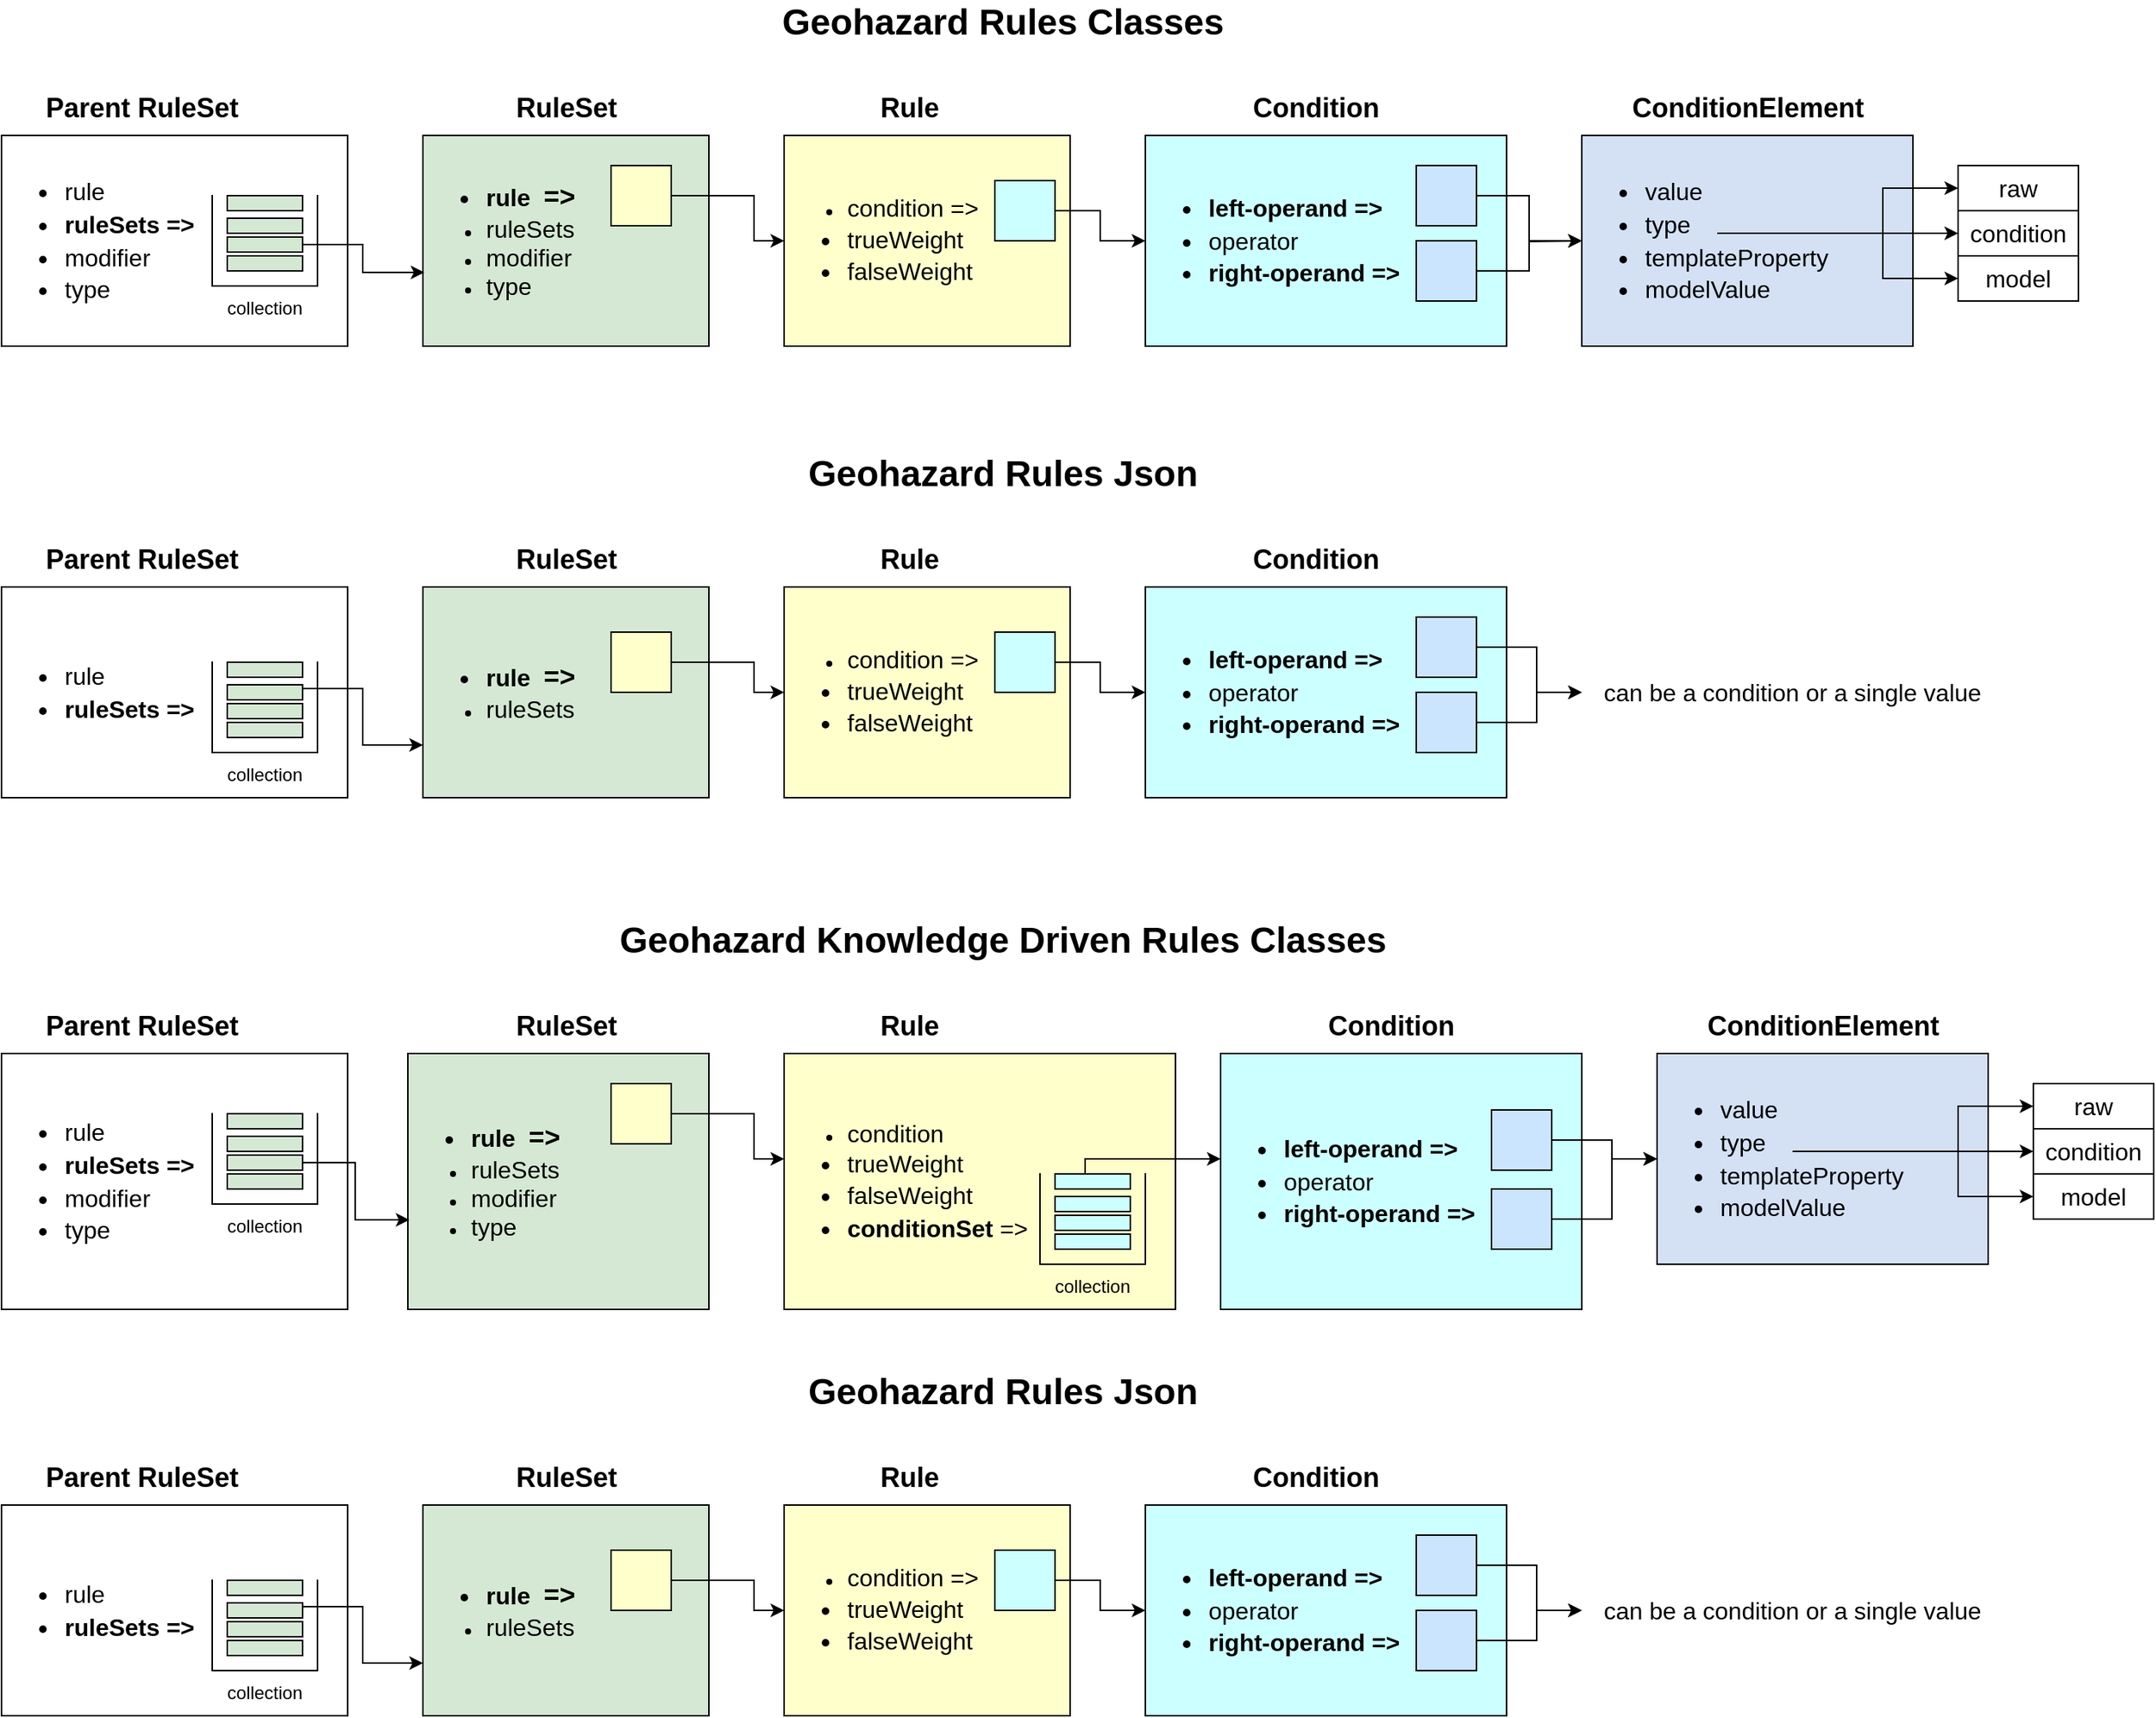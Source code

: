 <mxfile version="15.7.4" type="github">
  <diagram id="sxMFrem2wl8RH74wufwU" name="Page-1">
    <mxGraphModel dx="1648" dy="868" grid="1" gridSize="10" guides="1" tooltips="1" connect="1" arrows="1" fold="1" page="1" pageScale="1" pageWidth="850" pageHeight="1100" math="0" shadow="0">
      <root>
        <mxCell id="0" />
        <mxCell id="1" parent="0" />
        <mxCell id="js4cx9pCRo6sxlPfXKu8-2" value="&lt;ul&gt;&lt;li style=&quot;font-size: 12px&quot;&gt;&lt;span style=&quot;font-size: medium&quot;&gt;condition&lt;/span&gt;&lt;br&gt;&lt;/li&gt;&lt;li&gt;&lt;font size=&quot;3&quot;&gt;trueWeight&lt;/font&gt;&lt;br&gt;&lt;/li&gt;&lt;li&gt;&lt;font size=&quot;3&quot;&gt;falseWeight&lt;/font&gt;&lt;br&gt;&lt;/li&gt;&lt;li&gt;&lt;font size=&quot;3&quot;&gt;&lt;b&gt;conditionSet &lt;/b&gt;=&amp;gt;&lt;/font&gt;&lt;/li&gt;&lt;/ul&gt;" style="rounded=0;whiteSpace=wrap;html=1;fontSize=18;align=left;fillColor=#FFFFCC;" vertex="1" parent="1">
          <mxGeometry x="570" y="730" width="260" height="170" as="geometry" />
        </mxCell>
        <mxCell id="js4cx9pCRo6sxlPfXKu8-60" value="" style="shape=partialRectangle;whiteSpace=wrap;html=1;bottom=1;right=1;left=1;top=0;fillColor=none;routingCenterX=-0.5;" vertex="1" parent="1">
          <mxGeometry x="740" y="810" width="70" height="60" as="geometry" />
        </mxCell>
        <mxCell id="HFGd1xvJwXEQQx8zuNfL-83" value="&lt;ul&gt;&lt;li&gt;&lt;font style=&quot;font-size: 16px&quot;&gt;rule&amp;nbsp;&amp;nbsp;&lt;/font&gt;&lt;/li&gt;&lt;li&gt;&lt;b&gt;&lt;font style=&quot;font-size: 16px&quot;&gt;ruleSets&amp;nbsp;=&amp;gt;&lt;/font&gt;&lt;/b&gt;&lt;/li&gt;&lt;li&gt;&lt;font size=&quot;3&quot;&gt;modifier&lt;/font&gt;&lt;/li&gt;&lt;li&gt;&lt;font size=&quot;3&quot;&gt;type&lt;/font&gt;&lt;/li&gt;&lt;/ul&gt;" style="rounded=0;whiteSpace=wrap;html=1;fontSize=18;align=left;" parent="1" vertex="1">
          <mxGeometry x="50" y="120" width="230" height="140" as="geometry" />
        </mxCell>
        <mxCell id="HFGd1xvJwXEQQx8zuNfL-86" value="&lt;ul&gt;&lt;li style=&quot;font-size: 12px&quot;&gt;&lt;span style=&quot;font-size: medium&quot;&gt;condition =&amp;gt;&amp;nbsp;&lt;/span&gt;&lt;br&gt;&lt;/li&gt;&lt;li&gt;&lt;font size=&quot;3&quot;&gt;trueWeight&lt;/font&gt;&lt;br&gt;&lt;/li&gt;&lt;li&gt;&lt;font size=&quot;3&quot;&gt;falseWeight&lt;/font&gt;&lt;br&gt;&lt;/li&gt;&lt;/ul&gt;" style="rounded=0;whiteSpace=wrap;html=1;fontSize=18;align=left;fillColor=#FFFFCC;" parent="1" vertex="1">
          <mxGeometry x="570" y="120" width="190" height="140" as="geometry" />
        </mxCell>
        <mxCell id="HFGd1xvJwXEQQx8zuNfL-103" style="edgeStyle=orthogonalEdgeStyle;rounded=0;orthogonalLoop=1;jettySize=auto;html=1;fontSize=16;" parent="1" source="HFGd1xvJwXEQQx8zuNfL-87" target="HFGd1xvJwXEQQx8zuNfL-100" edge="1">
          <mxGeometry relative="1" as="geometry" />
        </mxCell>
        <mxCell id="HFGd1xvJwXEQQx8zuNfL-87" value="" style="whiteSpace=wrap;html=1;aspect=fixed;fontSize=18;align=left;fillColor=#CCFFFF;" parent="1" vertex="1">
          <mxGeometry x="710" y="150" width="40" height="40" as="geometry" />
        </mxCell>
        <mxCell id="HFGd1xvJwXEQQx8zuNfL-88" value="&lt;ul&gt;&lt;li&gt;&lt;font&gt;&lt;b&gt;&lt;font style=&quot;font-size: 16px&quot;&gt;rule&amp;nbsp; &lt;/font&gt;=&amp;gt;&lt;/b&gt;&lt;/font&gt;&lt;/li&gt;&lt;li style=&quot;font-size: 12px&quot;&gt;&lt;font size=&quot;3&quot;&gt;ruleSets&amp;nbsp;&lt;/font&gt;&lt;/li&gt;&lt;li style=&quot;font-size: 12px&quot;&gt;&lt;font size=&quot;3&quot;&gt;modifier&lt;/font&gt;&lt;/li&gt;&lt;li style=&quot;font-size: 12px&quot;&gt;&lt;font size=&quot;3&quot;&gt;type&lt;/font&gt;&lt;/li&gt;&lt;/ul&gt;" style="rounded=0;whiteSpace=wrap;html=1;fontSize=18;align=left;fillColor=#D5E8D4;" parent="1" vertex="1">
          <mxGeometry x="330" y="120" width="190" height="140" as="geometry" />
        </mxCell>
        <mxCell id="HFGd1xvJwXEQQx8zuNfL-99" style="edgeStyle=orthogonalEdgeStyle;rounded=0;orthogonalLoop=1;jettySize=auto;html=1;fontSize=10;" parent="1" source="HFGd1xvJwXEQQx8zuNfL-89" target="HFGd1xvJwXEQQx8zuNfL-86" edge="1">
          <mxGeometry relative="1" as="geometry">
            <Array as="points">
              <mxPoint x="550" y="160" />
              <mxPoint x="550" y="190" />
            </Array>
          </mxGeometry>
        </mxCell>
        <mxCell id="HFGd1xvJwXEQQx8zuNfL-89" value="" style="whiteSpace=wrap;html=1;aspect=fixed;fontSize=18;align=left;fillColor=#FFFFCC;" parent="1" vertex="1">
          <mxGeometry x="455" y="140" width="40" height="40" as="geometry" />
        </mxCell>
        <mxCell id="HFGd1xvJwXEQQx8zuNfL-92" value="&lt;font style=&quot;font-size: 18px&quot;&gt;Parent RuleSet&lt;/font&gt;" style="text;strokeColor=none;fillColor=none;html=1;fontSize=24;fontStyle=1;verticalAlign=middle;align=center;" parent="1" vertex="1">
          <mxGeometry x="70" y="80" width="145" height="40" as="geometry" />
        </mxCell>
        <mxCell id="HFGd1xvJwXEQQx8zuNfL-94" value="&lt;font style=&quot;font-size: 18px&quot;&gt;RuleSet&lt;/font&gt;" style="text;strokeColor=none;fillColor=none;html=1;fontSize=24;fontStyle=1;verticalAlign=middle;align=center;" parent="1" vertex="1">
          <mxGeometry x="352.5" y="80" width="145" height="40" as="geometry" />
        </mxCell>
        <mxCell id="HFGd1xvJwXEQQx8zuNfL-95" value="&lt;font style=&quot;font-size: 18px&quot;&gt;Rule&lt;/font&gt;" style="text;strokeColor=none;fillColor=none;html=1;fontSize=24;fontStyle=1;verticalAlign=middle;align=center;" parent="1" vertex="1">
          <mxGeometry x="580" y="80" width="145" height="40" as="geometry" />
        </mxCell>
        <mxCell id="HFGd1xvJwXEQQx8zuNfL-100" value="&lt;ul&gt;&lt;li&gt;&lt;b&gt;&lt;font size=&quot;3&quot;&gt;left-operand =&amp;gt;&amp;nbsp;&lt;/font&gt;&lt;br&gt;&lt;/b&gt;&lt;/li&gt;&lt;li&gt;&lt;font size=&quot;3&quot;&gt;operator&lt;/font&gt;&lt;br&gt;&lt;/li&gt;&lt;li&gt;&lt;font size=&quot;3&quot;&gt;&lt;b&gt;right-operand =&amp;gt;&lt;/b&gt;&lt;/font&gt;&lt;br&gt;&lt;/li&gt;&lt;/ul&gt;" style="rounded=0;whiteSpace=wrap;html=1;fontSize=18;align=left;fillColor=#CCFFFF;" parent="1" vertex="1">
          <mxGeometry x="810" y="120" width="240" height="140" as="geometry" />
        </mxCell>
        <mxCell id="HFGd1xvJwXEQQx8zuNfL-101" value="&lt;font style=&quot;font-size: 18px&quot;&gt;Condition&lt;/font&gt;" style="text;strokeColor=none;fillColor=none;html=1;fontSize=24;fontStyle=1;verticalAlign=middle;align=center;" parent="1" vertex="1">
          <mxGeometry x="850" y="80" width="145" height="40" as="geometry" />
        </mxCell>
        <mxCell id="HFGd1xvJwXEQQx8zuNfL-107" style="edgeStyle=orthogonalEdgeStyle;rounded=0;orthogonalLoop=1;jettySize=auto;html=1;entryX=0;entryY=0.5;entryDx=0;entryDy=0;fontSize=16;" parent="1" source="HFGd1xvJwXEQQx8zuNfL-102" target="HFGd1xvJwXEQQx8zuNfL-105" edge="1">
          <mxGeometry relative="1" as="geometry" />
        </mxCell>
        <mxCell id="HFGd1xvJwXEQQx8zuNfL-102" value="" style="whiteSpace=wrap;html=1;aspect=fixed;fontSize=18;align=left;fillColor=#CCE5FF;" parent="1" vertex="1">
          <mxGeometry x="990" y="140" width="40" height="40" as="geometry" />
        </mxCell>
        <mxCell id="HFGd1xvJwXEQQx8zuNfL-108" style="edgeStyle=orthogonalEdgeStyle;rounded=0;orthogonalLoop=1;jettySize=auto;html=1;fontSize=16;" parent="1" source="HFGd1xvJwXEQQx8zuNfL-104" edge="1">
          <mxGeometry relative="1" as="geometry">
            <mxPoint x="1100" y="190" as="targetPoint" />
          </mxGeometry>
        </mxCell>
        <mxCell id="HFGd1xvJwXEQQx8zuNfL-104" value="" style="whiteSpace=wrap;html=1;aspect=fixed;fontSize=18;align=left;fillColor=#CCE5FF;" parent="1" vertex="1">
          <mxGeometry x="990" y="190" width="40" height="40" as="geometry" />
        </mxCell>
        <mxCell id="HFGd1xvJwXEQQx8zuNfL-105" value="&lt;ul&gt;&lt;li&gt;&lt;font size=&quot;3&quot;&gt;value&lt;/font&gt;&lt;br&gt;&lt;/li&gt;&lt;li&gt;&lt;font size=&quot;3&quot;&gt;type&lt;/font&gt;&lt;br&gt;&lt;/li&gt;&lt;li&gt;&lt;font size=&quot;3&quot;&gt;templateProperty&lt;/font&gt;&lt;br&gt;&lt;/li&gt;&lt;li&gt;&lt;font size=&quot;3&quot;&gt;modelValue&lt;br&gt;&lt;/font&gt;&lt;/li&gt;&lt;/ul&gt;" style="rounded=0;whiteSpace=wrap;html=1;fontSize=18;align=left;fillColor=#D4E1F5;" parent="1" vertex="1">
          <mxGeometry x="1100" y="120" width="220" height="140" as="geometry" />
        </mxCell>
        <mxCell id="HFGd1xvJwXEQQx8zuNfL-106" value="&lt;font style=&quot;font-size: 18px&quot;&gt;ConditionElement&lt;/font&gt;" style="text;strokeColor=none;fillColor=none;html=1;fontSize=24;fontStyle=1;verticalAlign=middle;align=center;" parent="1" vertex="1">
          <mxGeometry x="1130" y="80" width="160" height="40" as="geometry" />
        </mxCell>
        <mxCell id="HFGd1xvJwXEQQx8zuNfL-109" value="raw" style="rounded=0;whiteSpace=wrap;html=1;fontSize=16;fillColor=#FFFFFF;align=center;" parent="1" vertex="1">
          <mxGeometry x="1350" y="140" width="80" height="30" as="geometry" />
        </mxCell>
        <mxCell id="HFGd1xvJwXEQQx8zuNfL-110" value="condition" style="rounded=0;whiteSpace=wrap;html=1;fontSize=16;fillColor=#FFFFFF;align=center;" parent="1" vertex="1">
          <mxGeometry x="1350" y="170" width="80" height="30" as="geometry" />
        </mxCell>
        <mxCell id="HFGd1xvJwXEQQx8zuNfL-111" value="model" style="rounded=0;whiteSpace=wrap;html=1;fontSize=16;fillColor=#FFFFFF;align=center;" parent="1" vertex="1">
          <mxGeometry x="1350" y="200" width="80" height="30" as="geometry" />
        </mxCell>
        <mxCell id="HFGd1xvJwXEQQx8zuNfL-121" style="edgeStyle=orthogonalEdgeStyle;rounded=0;orthogonalLoop=1;jettySize=auto;html=1;entryX=0;entryY=0.5;entryDx=0;entryDy=0;fontSize=16;" parent="1" source="HFGd1xvJwXEQQx8zuNfL-120" target="HFGd1xvJwXEQQx8zuNfL-109" edge="1">
          <mxGeometry relative="1" as="geometry">
            <Array as="points">
              <mxPoint x="1300" y="185" />
              <mxPoint x="1300" y="155" />
            </Array>
          </mxGeometry>
        </mxCell>
        <mxCell id="HFGd1xvJwXEQQx8zuNfL-122" style="edgeStyle=orthogonalEdgeStyle;rounded=0;orthogonalLoop=1;jettySize=auto;html=1;fontSize=16;" parent="1" source="HFGd1xvJwXEQQx8zuNfL-120" target="HFGd1xvJwXEQQx8zuNfL-110" edge="1">
          <mxGeometry relative="1" as="geometry">
            <Array as="points" />
          </mxGeometry>
        </mxCell>
        <mxCell id="HFGd1xvJwXEQQx8zuNfL-123" style="edgeStyle=orthogonalEdgeStyle;rounded=0;orthogonalLoop=1;jettySize=auto;html=1;entryX=0;entryY=0.5;entryDx=0;entryDy=0;fontSize=16;" parent="1" source="HFGd1xvJwXEQQx8zuNfL-120" target="HFGd1xvJwXEQQx8zuNfL-111" edge="1">
          <mxGeometry relative="1" as="geometry">
            <Array as="points">
              <mxPoint x="1185" y="185" />
              <mxPoint x="1300" y="185" />
              <mxPoint x="1300" y="215" />
            </Array>
          </mxGeometry>
        </mxCell>
        <mxCell id="HFGd1xvJwXEQQx8zuNfL-120" value="" style="ellipse;whiteSpace=wrap;html=1;fontSize=16;fillColor=none;align=center;strokeColor=none;" parent="1" vertex="1">
          <mxGeometry x="1180" y="177.5" width="10" height="15" as="geometry" />
        </mxCell>
        <mxCell id="pJBhCENrvV2Ao8JT04mM-1" value="Geohazard Rules Classes" style="text;strokeColor=none;fillColor=none;html=1;fontSize=24;fontStyle=1;verticalAlign=middle;align=center;" parent="1" vertex="1">
          <mxGeometry x="50" y="30" width="1330" height="30" as="geometry" />
        </mxCell>
        <mxCell id="pJBhCENrvV2Ao8JT04mM-2" value="&lt;ul&gt;&lt;li&gt;&lt;font style=&quot;font-size: 16px&quot;&gt;rule&amp;nbsp;&amp;nbsp;&lt;/font&gt;&lt;/li&gt;&lt;li&gt;&lt;b&gt;&lt;font style=&quot;font-size: 16px&quot;&gt;ruleSets&amp;nbsp;=&amp;gt;&lt;/font&gt;&lt;/b&gt;&lt;/li&gt;&lt;/ul&gt;" style="rounded=0;whiteSpace=wrap;html=1;fontSize=18;align=left;" parent="1" vertex="1">
          <mxGeometry x="50" y="420" width="230" height="140" as="geometry" />
        </mxCell>
        <mxCell id="pJBhCENrvV2Ao8JT04mM-5" value="&lt;ul&gt;&lt;li style=&quot;font-size: 12px&quot;&gt;&lt;span style=&quot;font-size: medium&quot;&gt;condition =&amp;gt;&amp;nbsp;&lt;/span&gt;&lt;br&gt;&lt;/li&gt;&lt;li&gt;&lt;font size=&quot;3&quot;&gt;trueWeight&lt;/font&gt;&lt;br&gt;&lt;/li&gt;&lt;li&gt;&lt;font size=&quot;3&quot;&gt;falseWeight&lt;/font&gt;&lt;br&gt;&lt;/li&gt;&lt;/ul&gt;" style="rounded=0;whiteSpace=wrap;html=1;fontSize=18;align=left;fillColor=#FFFFCC;" parent="1" vertex="1">
          <mxGeometry x="570" y="420" width="190" height="140" as="geometry" />
        </mxCell>
        <mxCell id="pJBhCENrvV2Ao8JT04mM-6" style="edgeStyle=orthogonalEdgeStyle;rounded=0;orthogonalLoop=1;jettySize=auto;html=1;fontSize=16;" parent="1" source="pJBhCENrvV2Ao8JT04mM-7" target="pJBhCENrvV2Ao8JT04mM-14" edge="1">
          <mxGeometry relative="1" as="geometry" />
        </mxCell>
        <mxCell id="pJBhCENrvV2Ao8JT04mM-7" value="" style="whiteSpace=wrap;html=1;aspect=fixed;fontSize=18;align=left;fillColor=#CCFFFF;" parent="1" vertex="1">
          <mxGeometry x="710" y="450" width="40" height="40" as="geometry" />
        </mxCell>
        <mxCell id="pJBhCENrvV2Ao8JT04mM-8" value="&lt;ul&gt;&lt;li&gt;&lt;font&gt;&lt;b&gt;&lt;font style=&quot;font-size: 16px&quot;&gt;rule&amp;nbsp; &lt;/font&gt;=&amp;gt;&lt;/b&gt;&lt;/font&gt;&lt;/li&gt;&lt;li style=&quot;font-size: 12px&quot;&gt;&lt;font size=&quot;3&quot;&gt;ruleSets&amp;nbsp;&lt;/font&gt;&lt;/li&gt;&lt;/ul&gt;" style="rounded=0;whiteSpace=wrap;html=1;fontSize=18;align=left;fillColor=#D5E8D4;" parent="1" vertex="1">
          <mxGeometry x="330" y="420" width="190" height="140" as="geometry" />
        </mxCell>
        <mxCell id="pJBhCENrvV2Ao8JT04mM-9" style="edgeStyle=orthogonalEdgeStyle;rounded=0;orthogonalLoop=1;jettySize=auto;html=1;fontSize=10;exitX=1;exitY=0.5;exitDx=0;exitDy=0;" parent="1" source="pJBhCENrvV2Ao8JT04mM-10" target="pJBhCENrvV2Ao8JT04mM-5" edge="1">
          <mxGeometry relative="1" as="geometry">
            <Array as="points">
              <mxPoint x="550" y="470" />
              <mxPoint x="550" y="490" />
            </Array>
          </mxGeometry>
        </mxCell>
        <mxCell id="pJBhCENrvV2Ao8JT04mM-10" value="" style="whiteSpace=wrap;html=1;aspect=fixed;fontSize=18;align=left;fillColor=#FFFFCC;" parent="1" vertex="1">
          <mxGeometry x="455" y="450" width="40" height="40" as="geometry" />
        </mxCell>
        <mxCell id="pJBhCENrvV2Ao8JT04mM-11" value="&lt;font style=&quot;font-size: 18px&quot;&gt;Parent RuleSet&lt;/font&gt;" style="text;strokeColor=none;fillColor=none;html=1;fontSize=24;fontStyle=1;verticalAlign=middle;align=center;" parent="1" vertex="1">
          <mxGeometry x="70" y="380" width="145" height="40" as="geometry" />
        </mxCell>
        <mxCell id="pJBhCENrvV2Ao8JT04mM-12" value="&lt;font style=&quot;font-size: 18px&quot;&gt;RuleSet&lt;/font&gt;" style="text;strokeColor=none;fillColor=none;html=1;fontSize=24;fontStyle=1;verticalAlign=middle;align=center;" parent="1" vertex="1">
          <mxGeometry x="352.5" y="380" width="145" height="40" as="geometry" />
        </mxCell>
        <mxCell id="pJBhCENrvV2Ao8JT04mM-13" value="&lt;font style=&quot;font-size: 18px&quot;&gt;Rule&lt;/font&gt;" style="text;strokeColor=none;fillColor=none;html=1;fontSize=24;fontStyle=1;verticalAlign=middle;align=center;" parent="1" vertex="1">
          <mxGeometry x="580" y="380" width="145" height="40" as="geometry" />
        </mxCell>
        <mxCell id="pJBhCENrvV2Ao8JT04mM-14" value="&lt;ul&gt;&lt;li&gt;&lt;b&gt;&lt;font size=&quot;3&quot;&gt;left-operand =&amp;gt;&amp;nbsp;&lt;/font&gt;&lt;br&gt;&lt;/b&gt;&lt;/li&gt;&lt;li&gt;&lt;font size=&quot;3&quot;&gt;operator&lt;/font&gt;&lt;br&gt;&lt;/li&gt;&lt;li&gt;&lt;font size=&quot;3&quot;&gt;&lt;b&gt;right-operand =&amp;gt;&lt;/b&gt;&lt;/font&gt;&lt;br&gt;&lt;/li&gt;&lt;/ul&gt;" style="rounded=0;whiteSpace=wrap;html=1;fontSize=18;align=left;fillColor=#CCFFFF;" parent="1" vertex="1">
          <mxGeometry x="810" y="420" width="240" height="140" as="geometry" />
        </mxCell>
        <mxCell id="pJBhCENrvV2Ao8JT04mM-15" value="&lt;font style=&quot;font-size: 18px&quot;&gt;Condition&lt;/font&gt;" style="text;strokeColor=none;fillColor=none;html=1;fontSize=24;fontStyle=1;verticalAlign=middle;align=center;" parent="1" vertex="1">
          <mxGeometry x="850" y="380" width="145" height="40" as="geometry" />
        </mxCell>
        <mxCell id="pJBhCENrvV2Ao8JT04mM-16" style="edgeStyle=orthogonalEdgeStyle;rounded=0;orthogonalLoop=1;jettySize=auto;html=1;entryX=0;entryY=0.5;entryDx=0;entryDy=0;fontSize=16;" parent="1" source="pJBhCENrvV2Ao8JT04mM-17" edge="1">
          <mxGeometry relative="1" as="geometry">
            <mxPoint x="1100" y="490" as="targetPoint" />
            <Array as="points">
              <mxPoint x="1070" y="460" />
              <mxPoint x="1070" y="490" />
            </Array>
          </mxGeometry>
        </mxCell>
        <mxCell id="pJBhCENrvV2Ao8JT04mM-17" value="" style="whiteSpace=wrap;html=1;aspect=fixed;fontSize=18;align=left;fillColor=#CCE5FF;" parent="1" vertex="1">
          <mxGeometry x="990" y="440" width="40" height="40" as="geometry" />
        </mxCell>
        <mxCell id="pJBhCENrvV2Ao8JT04mM-18" style="edgeStyle=orthogonalEdgeStyle;rounded=0;orthogonalLoop=1;jettySize=auto;html=1;fontSize=16;" parent="1" source="pJBhCENrvV2Ao8JT04mM-19" edge="1">
          <mxGeometry relative="1" as="geometry">
            <mxPoint x="1100" y="490" as="targetPoint" />
            <Array as="points">
              <mxPoint x="1070" y="510" />
              <mxPoint x="1070" y="490" />
            </Array>
          </mxGeometry>
        </mxCell>
        <mxCell id="pJBhCENrvV2Ao8JT04mM-19" value="" style="whiteSpace=wrap;html=1;aspect=fixed;fontSize=18;align=left;fillColor=#CCE5FF;" parent="1" vertex="1">
          <mxGeometry x="990" y="490" width="40" height="40" as="geometry" />
        </mxCell>
        <mxCell id="pJBhCENrvV2Ao8JT04mM-29" value="Geohazard Rules Json" style="text;strokeColor=none;fillColor=none;html=1;fontSize=24;fontStyle=1;verticalAlign=middle;align=center;" parent="1" vertex="1">
          <mxGeometry x="50" y="330" width="1330" height="30" as="geometry" />
        </mxCell>
        <mxCell id="pJBhCENrvV2Ao8JT04mM-33" value="can be a condition or a single value" style="rounded=0;whiteSpace=wrap;html=1;fontSize=16;fillColor=#FFFFFF;align=center;strokeColor=none;" parent="1" vertex="1">
          <mxGeometry x="1110" y="475" width="260" height="30" as="geometry" />
        </mxCell>
        <mxCell id="rZh1_CkZp7eCHB4b2Hj2-3" value="" style="rounded=0;whiteSpace=wrap;html=1;fillColor=#D5E8D4;" parent="1" vertex="1">
          <mxGeometry x="200" y="160" width="50" height="10" as="geometry" />
        </mxCell>
        <mxCell id="rZh1_CkZp7eCHB4b2Hj2-8" value="" style="shape=partialRectangle;whiteSpace=wrap;html=1;bottom=1;right=1;left=1;top=0;fillColor=none;routingCenterX=-0.5;" parent="1" vertex="1">
          <mxGeometry x="190" y="160" width="70" height="60" as="geometry" />
        </mxCell>
        <mxCell id="rZh1_CkZp7eCHB4b2Hj2-12" value="" style="rounded=0;whiteSpace=wrap;html=1;fillColor=#D5E8D4;" parent="1" vertex="1">
          <mxGeometry x="200" y="175" width="50" height="10" as="geometry" />
        </mxCell>
        <mxCell id="rZh1_CkZp7eCHB4b2Hj2-17" style="edgeStyle=orthogonalEdgeStyle;rounded=0;orthogonalLoop=1;jettySize=auto;html=1;entryX=0.005;entryY=0.65;entryDx=0;entryDy=0;entryPerimeter=0;" parent="1" source="rZh1_CkZp7eCHB4b2Hj2-13" target="HFGd1xvJwXEQQx8zuNfL-88" edge="1">
          <mxGeometry relative="1" as="geometry" />
        </mxCell>
        <mxCell id="rZh1_CkZp7eCHB4b2Hj2-13" value="" style="rounded=0;whiteSpace=wrap;html=1;fillColor=#D5E8D4;" parent="1" vertex="1">
          <mxGeometry x="200" y="187.5" width="50" height="10" as="geometry" />
        </mxCell>
        <mxCell id="rZh1_CkZp7eCHB4b2Hj2-14" value="" style="rounded=0;whiteSpace=wrap;html=1;fillColor=#D5E8D4;" parent="1" vertex="1">
          <mxGeometry x="200" y="200" width="50" height="10" as="geometry" />
        </mxCell>
        <mxCell id="rZh1_CkZp7eCHB4b2Hj2-19" value="collection" style="text;html=1;strokeColor=none;fillColor=none;align=center;verticalAlign=middle;whiteSpace=wrap;rounded=0;" parent="1" vertex="1">
          <mxGeometry x="195" y="220" width="60" height="30" as="geometry" />
        </mxCell>
        <mxCell id="rZh1_CkZp7eCHB4b2Hj2-20" value="" style="rounded=0;whiteSpace=wrap;html=1;fillColor=#D5E8D4;" parent="1" vertex="1">
          <mxGeometry x="200" y="470" width="50" height="10" as="geometry" />
        </mxCell>
        <mxCell id="rZh1_CkZp7eCHB4b2Hj2-21" value="" style="shape=partialRectangle;whiteSpace=wrap;html=1;bottom=1;right=1;left=1;top=0;fillColor=none;routingCenterX=-0.5;" parent="1" vertex="1">
          <mxGeometry x="190" y="470" width="70" height="60" as="geometry" />
        </mxCell>
        <mxCell id="rZh1_CkZp7eCHB4b2Hj2-27" style="edgeStyle=orthogonalEdgeStyle;rounded=0;orthogonalLoop=1;jettySize=auto;html=1;exitX=1;exitY=0.25;exitDx=0;exitDy=0;entryX=0;entryY=0.75;entryDx=0;entryDy=0;" parent="1" source="rZh1_CkZp7eCHB4b2Hj2-22" target="pJBhCENrvV2Ao8JT04mM-8" edge="1">
          <mxGeometry relative="1" as="geometry" />
        </mxCell>
        <mxCell id="rZh1_CkZp7eCHB4b2Hj2-22" value="" style="rounded=0;whiteSpace=wrap;html=1;fillColor=#D5E8D4;" parent="1" vertex="1">
          <mxGeometry x="200" y="485" width="50" height="10" as="geometry" />
        </mxCell>
        <mxCell id="rZh1_CkZp7eCHB4b2Hj2-23" value="" style="rounded=0;whiteSpace=wrap;html=1;fillColor=#D5E8D4;" parent="1" vertex="1">
          <mxGeometry x="200" y="497.5" width="50" height="10" as="geometry" />
        </mxCell>
        <mxCell id="rZh1_CkZp7eCHB4b2Hj2-24" value="" style="rounded=0;whiteSpace=wrap;html=1;fillColor=#D5E8D4;" parent="1" vertex="1">
          <mxGeometry x="200" y="510" width="50" height="10" as="geometry" />
        </mxCell>
        <mxCell id="rZh1_CkZp7eCHB4b2Hj2-25" value="collection" style="text;html=1;strokeColor=none;fillColor=none;align=center;verticalAlign=middle;whiteSpace=wrap;rounded=0;" parent="1" vertex="1">
          <mxGeometry x="195" y="530" width="60" height="30" as="geometry" />
        </mxCell>
        <mxCell id="js4cx9pCRo6sxlPfXKu8-1" value="&lt;ul&gt;&lt;li&gt;&lt;font style=&quot;font-size: 16px&quot;&gt;rule&amp;nbsp;&amp;nbsp;&lt;/font&gt;&lt;/li&gt;&lt;li&gt;&lt;b&gt;&lt;font style=&quot;font-size: 16px&quot;&gt;ruleSets&amp;nbsp;=&amp;gt;&lt;/font&gt;&lt;/b&gt;&lt;/li&gt;&lt;li&gt;&lt;font size=&quot;3&quot;&gt;modifier&lt;/font&gt;&lt;/li&gt;&lt;li&gt;&lt;font size=&quot;3&quot;&gt;type&lt;/font&gt;&lt;/li&gt;&lt;/ul&gt;" style="rounded=0;whiteSpace=wrap;html=1;fontSize=18;align=left;" vertex="1" parent="1">
          <mxGeometry x="50" y="730" width="230" height="170" as="geometry" />
        </mxCell>
        <mxCell id="js4cx9pCRo6sxlPfXKu8-3" style="edgeStyle=orthogonalEdgeStyle;rounded=0;orthogonalLoop=1;jettySize=auto;html=1;fontSize=16;exitX=1;exitY=0.75;exitDx=0;exitDy=0;" edge="1" source="js4cx9pCRo6sxlPfXKu8-59" target="js4cx9pCRo6sxlPfXKu8-11" parent="1">
          <mxGeometry relative="1" as="geometry">
            <mxPoint x="750" y="780" as="sourcePoint" />
            <Array as="points">
              <mxPoint x="770" y="818" />
              <mxPoint x="770" y="800" />
            </Array>
          </mxGeometry>
        </mxCell>
        <mxCell id="js4cx9pCRo6sxlPfXKu8-5" value="&lt;ul&gt;&lt;li&gt;&lt;font&gt;&lt;b&gt;&lt;font style=&quot;font-size: 16px&quot;&gt;rule&amp;nbsp; &lt;/font&gt;=&amp;gt;&lt;/b&gt;&lt;/font&gt;&lt;/li&gt;&lt;li style=&quot;font-size: 12px&quot;&gt;&lt;font size=&quot;3&quot;&gt;ruleSets&amp;nbsp;&lt;/font&gt;&lt;/li&gt;&lt;li style=&quot;font-size: 12px&quot;&gt;&lt;font size=&quot;3&quot;&gt;modifier&lt;/font&gt;&lt;/li&gt;&lt;li style=&quot;font-size: 12px&quot;&gt;&lt;font size=&quot;3&quot;&gt;type&lt;/font&gt;&lt;/li&gt;&lt;/ul&gt;" style="rounded=0;whiteSpace=wrap;html=1;fontSize=18;align=left;fillColor=#D5E8D4;" vertex="1" parent="1">
          <mxGeometry x="320" y="730" width="200" height="170" as="geometry" />
        </mxCell>
        <mxCell id="js4cx9pCRo6sxlPfXKu8-6" style="edgeStyle=orthogonalEdgeStyle;rounded=0;orthogonalLoop=1;jettySize=auto;html=1;fontSize=10;" edge="1" source="js4cx9pCRo6sxlPfXKu8-7" target="js4cx9pCRo6sxlPfXKu8-2" parent="1">
          <mxGeometry relative="1" as="geometry">
            <Array as="points">
              <mxPoint x="550" y="770" />
              <mxPoint x="550" y="800" />
            </Array>
          </mxGeometry>
        </mxCell>
        <mxCell id="js4cx9pCRo6sxlPfXKu8-7" value="" style="whiteSpace=wrap;html=1;aspect=fixed;fontSize=18;align=left;fillColor=#FFFFCC;" vertex="1" parent="1">
          <mxGeometry x="455" y="750" width="40" height="40" as="geometry" />
        </mxCell>
        <mxCell id="js4cx9pCRo6sxlPfXKu8-8" value="&lt;font style=&quot;font-size: 18px&quot;&gt;Parent RuleSet&lt;/font&gt;" style="text;strokeColor=none;fillColor=none;html=1;fontSize=24;fontStyle=1;verticalAlign=middle;align=center;" vertex="1" parent="1">
          <mxGeometry x="70" y="690" width="145" height="40" as="geometry" />
        </mxCell>
        <mxCell id="js4cx9pCRo6sxlPfXKu8-9" value="&lt;font style=&quot;font-size: 18px&quot;&gt;RuleSet&lt;/font&gt;" style="text;strokeColor=none;fillColor=none;html=1;fontSize=24;fontStyle=1;verticalAlign=middle;align=center;" vertex="1" parent="1">
          <mxGeometry x="352.5" y="690" width="145" height="40" as="geometry" />
        </mxCell>
        <mxCell id="js4cx9pCRo6sxlPfXKu8-10" value="&lt;font style=&quot;font-size: 18px&quot;&gt;Rule&lt;/font&gt;" style="text;strokeColor=none;fillColor=none;html=1;fontSize=24;fontStyle=1;verticalAlign=middle;align=center;" vertex="1" parent="1">
          <mxGeometry x="580" y="690" width="145" height="40" as="geometry" />
        </mxCell>
        <mxCell id="js4cx9pCRo6sxlPfXKu8-11" value="&lt;ul&gt;&lt;li&gt;&lt;b&gt;&lt;font size=&quot;3&quot;&gt;left-operand =&amp;gt;&amp;nbsp;&lt;/font&gt;&lt;br&gt;&lt;/b&gt;&lt;/li&gt;&lt;li&gt;&lt;font size=&quot;3&quot;&gt;operator&lt;/font&gt;&lt;br&gt;&lt;/li&gt;&lt;li&gt;&lt;font size=&quot;3&quot;&gt;&lt;b&gt;right-operand =&amp;gt;&lt;/b&gt;&lt;/font&gt;&lt;br&gt;&lt;/li&gt;&lt;/ul&gt;" style="rounded=0;whiteSpace=wrap;html=1;fontSize=18;align=left;fillColor=#CCFFFF;" vertex="1" parent="1">
          <mxGeometry x="860" y="730" width="240" height="170" as="geometry" />
        </mxCell>
        <mxCell id="js4cx9pCRo6sxlPfXKu8-12" value="&lt;font style=&quot;font-size: 18px&quot;&gt;Condition&lt;/font&gt;" style="text;strokeColor=none;fillColor=none;html=1;fontSize=24;fontStyle=1;verticalAlign=middle;align=center;" vertex="1" parent="1">
          <mxGeometry x="900" y="690" width="145" height="40" as="geometry" />
        </mxCell>
        <mxCell id="js4cx9pCRo6sxlPfXKu8-13" style="edgeStyle=orthogonalEdgeStyle;rounded=0;orthogonalLoop=1;jettySize=auto;html=1;entryX=0;entryY=0.5;entryDx=0;entryDy=0;fontSize=16;" edge="1" source="js4cx9pCRo6sxlPfXKu8-14" target="js4cx9pCRo6sxlPfXKu8-17" parent="1">
          <mxGeometry relative="1" as="geometry">
            <Array as="points">
              <mxPoint x="1120" y="788" />
              <mxPoint x="1120" y="800" />
            </Array>
          </mxGeometry>
        </mxCell>
        <mxCell id="js4cx9pCRo6sxlPfXKu8-14" value="" style="whiteSpace=wrap;html=1;aspect=fixed;fontSize=18;align=left;fillColor=#CCE5FF;" vertex="1" parent="1">
          <mxGeometry x="1040" y="767.5" width="40" height="40" as="geometry" />
        </mxCell>
        <mxCell id="js4cx9pCRo6sxlPfXKu8-15" style="edgeStyle=orthogonalEdgeStyle;rounded=0;orthogonalLoop=1;jettySize=auto;html=1;fontSize=16;" edge="1" source="js4cx9pCRo6sxlPfXKu8-16" parent="1">
          <mxGeometry relative="1" as="geometry">
            <mxPoint x="1150" y="800" as="targetPoint" />
            <Array as="points">
              <mxPoint x="1120" y="840" />
              <mxPoint x="1120" y="800" />
            </Array>
          </mxGeometry>
        </mxCell>
        <mxCell id="js4cx9pCRo6sxlPfXKu8-16" value="" style="whiteSpace=wrap;html=1;aspect=fixed;fontSize=18;align=left;fillColor=#CCE5FF;" vertex="1" parent="1">
          <mxGeometry x="1040" y="820" width="40" height="40" as="geometry" />
        </mxCell>
        <mxCell id="js4cx9pCRo6sxlPfXKu8-17" value="&lt;ul&gt;&lt;li&gt;&lt;font size=&quot;3&quot;&gt;value&lt;/font&gt;&lt;br&gt;&lt;/li&gt;&lt;li&gt;&lt;font size=&quot;3&quot;&gt;type&lt;/font&gt;&lt;br&gt;&lt;/li&gt;&lt;li&gt;&lt;font size=&quot;3&quot;&gt;templateProperty&lt;/font&gt;&lt;br&gt;&lt;/li&gt;&lt;li&gt;&lt;font size=&quot;3&quot;&gt;modelValue&lt;br&gt;&lt;/font&gt;&lt;/li&gt;&lt;/ul&gt;" style="rounded=0;whiteSpace=wrap;html=1;fontSize=18;align=left;fillColor=#D4E1F5;" vertex="1" parent="1">
          <mxGeometry x="1150" y="730" width="220" height="140" as="geometry" />
        </mxCell>
        <mxCell id="js4cx9pCRo6sxlPfXKu8-18" value="&lt;font style=&quot;font-size: 18px&quot;&gt;ConditionElement&lt;/font&gt;" style="text;strokeColor=none;fillColor=none;html=1;fontSize=24;fontStyle=1;verticalAlign=middle;align=center;" vertex="1" parent="1">
          <mxGeometry x="1180" y="690" width="160" height="40" as="geometry" />
        </mxCell>
        <mxCell id="js4cx9pCRo6sxlPfXKu8-19" value="raw" style="rounded=0;whiteSpace=wrap;html=1;fontSize=16;fillColor=#FFFFFF;align=center;" vertex="1" parent="1">
          <mxGeometry x="1400" y="750" width="80" height="30" as="geometry" />
        </mxCell>
        <mxCell id="js4cx9pCRo6sxlPfXKu8-20" value="condition" style="rounded=0;whiteSpace=wrap;html=1;fontSize=16;fillColor=#FFFFFF;align=center;" vertex="1" parent="1">
          <mxGeometry x="1400" y="780" width="80" height="30" as="geometry" />
        </mxCell>
        <mxCell id="js4cx9pCRo6sxlPfXKu8-21" value="model" style="rounded=0;whiteSpace=wrap;html=1;fontSize=16;fillColor=#FFFFFF;align=center;" vertex="1" parent="1">
          <mxGeometry x="1400" y="810" width="80" height="30" as="geometry" />
        </mxCell>
        <mxCell id="js4cx9pCRo6sxlPfXKu8-22" style="edgeStyle=orthogonalEdgeStyle;rounded=0;orthogonalLoop=1;jettySize=auto;html=1;entryX=0;entryY=0.5;entryDx=0;entryDy=0;fontSize=16;" edge="1" source="js4cx9pCRo6sxlPfXKu8-25" target="js4cx9pCRo6sxlPfXKu8-19" parent="1">
          <mxGeometry relative="1" as="geometry">
            <Array as="points">
              <mxPoint x="1350" y="795" />
              <mxPoint x="1350" y="765" />
            </Array>
          </mxGeometry>
        </mxCell>
        <mxCell id="js4cx9pCRo6sxlPfXKu8-23" style="edgeStyle=orthogonalEdgeStyle;rounded=0;orthogonalLoop=1;jettySize=auto;html=1;fontSize=16;" edge="1" source="js4cx9pCRo6sxlPfXKu8-25" target="js4cx9pCRo6sxlPfXKu8-20" parent="1">
          <mxGeometry relative="1" as="geometry">
            <Array as="points" />
          </mxGeometry>
        </mxCell>
        <mxCell id="js4cx9pCRo6sxlPfXKu8-24" style="edgeStyle=orthogonalEdgeStyle;rounded=0;orthogonalLoop=1;jettySize=auto;html=1;entryX=0;entryY=0.5;entryDx=0;entryDy=0;fontSize=16;" edge="1" source="js4cx9pCRo6sxlPfXKu8-25" target="js4cx9pCRo6sxlPfXKu8-21" parent="1">
          <mxGeometry relative="1" as="geometry">
            <Array as="points">
              <mxPoint x="1235" y="795" />
              <mxPoint x="1350" y="795" />
              <mxPoint x="1350" y="825" />
            </Array>
          </mxGeometry>
        </mxCell>
        <mxCell id="js4cx9pCRo6sxlPfXKu8-25" value="" style="ellipse;whiteSpace=wrap;html=1;fontSize=16;fillColor=none;align=center;strokeColor=none;" vertex="1" parent="1">
          <mxGeometry x="1230" y="787.5" width="10" height="15" as="geometry" />
        </mxCell>
        <mxCell id="js4cx9pCRo6sxlPfXKu8-26" value="Geohazard Knowledge Driven Rules Classes" style="text;strokeColor=none;fillColor=none;html=1;fontSize=24;fontStyle=1;verticalAlign=middle;align=center;" vertex="1" parent="1">
          <mxGeometry x="50" y="640" width="1330" height="30" as="geometry" />
        </mxCell>
        <mxCell id="js4cx9pCRo6sxlPfXKu8-27" value="&lt;ul&gt;&lt;li&gt;&lt;font style=&quot;font-size: 16px&quot;&gt;rule&amp;nbsp;&amp;nbsp;&lt;/font&gt;&lt;/li&gt;&lt;li&gt;&lt;b&gt;&lt;font style=&quot;font-size: 16px&quot;&gt;ruleSets&amp;nbsp;=&amp;gt;&lt;/font&gt;&lt;/b&gt;&lt;/li&gt;&lt;/ul&gt;" style="rounded=0;whiteSpace=wrap;html=1;fontSize=18;align=left;" vertex="1" parent="1">
          <mxGeometry x="50" y="1030" width="230" height="140" as="geometry" />
        </mxCell>
        <mxCell id="js4cx9pCRo6sxlPfXKu8-28" value="&lt;ul&gt;&lt;li style=&quot;font-size: 12px&quot;&gt;&lt;span style=&quot;font-size: medium&quot;&gt;condition =&amp;gt;&amp;nbsp;&lt;/span&gt;&lt;br&gt;&lt;/li&gt;&lt;li&gt;&lt;font size=&quot;3&quot;&gt;trueWeight&lt;/font&gt;&lt;br&gt;&lt;/li&gt;&lt;li&gt;&lt;font size=&quot;3&quot;&gt;falseWeight&lt;/font&gt;&lt;br&gt;&lt;/li&gt;&lt;/ul&gt;" style="rounded=0;whiteSpace=wrap;html=1;fontSize=18;align=left;fillColor=#FFFFCC;" vertex="1" parent="1">
          <mxGeometry x="570" y="1030" width="190" height="140" as="geometry" />
        </mxCell>
        <mxCell id="js4cx9pCRo6sxlPfXKu8-29" style="edgeStyle=orthogonalEdgeStyle;rounded=0;orthogonalLoop=1;jettySize=auto;html=1;fontSize=16;" edge="1" source="js4cx9pCRo6sxlPfXKu8-30" target="js4cx9pCRo6sxlPfXKu8-37" parent="1">
          <mxGeometry relative="1" as="geometry" />
        </mxCell>
        <mxCell id="js4cx9pCRo6sxlPfXKu8-30" value="" style="whiteSpace=wrap;html=1;aspect=fixed;fontSize=18;align=left;fillColor=#CCFFFF;" vertex="1" parent="1">
          <mxGeometry x="710" y="1060" width="40" height="40" as="geometry" />
        </mxCell>
        <mxCell id="js4cx9pCRo6sxlPfXKu8-31" value="&lt;ul&gt;&lt;li&gt;&lt;font&gt;&lt;b&gt;&lt;font style=&quot;font-size: 16px&quot;&gt;rule&amp;nbsp; &lt;/font&gt;=&amp;gt;&lt;/b&gt;&lt;/font&gt;&lt;/li&gt;&lt;li style=&quot;font-size: 12px&quot;&gt;&lt;font size=&quot;3&quot;&gt;ruleSets&amp;nbsp;&lt;/font&gt;&lt;/li&gt;&lt;/ul&gt;" style="rounded=0;whiteSpace=wrap;html=1;fontSize=18;align=left;fillColor=#D5E8D4;" vertex="1" parent="1">
          <mxGeometry x="330" y="1030" width="190" height="140" as="geometry" />
        </mxCell>
        <mxCell id="js4cx9pCRo6sxlPfXKu8-32" style="edgeStyle=orthogonalEdgeStyle;rounded=0;orthogonalLoop=1;jettySize=auto;html=1;fontSize=10;exitX=1;exitY=0.5;exitDx=0;exitDy=0;" edge="1" source="js4cx9pCRo6sxlPfXKu8-33" target="js4cx9pCRo6sxlPfXKu8-28" parent="1">
          <mxGeometry relative="1" as="geometry">
            <Array as="points">
              <mxPoint x="550" y="1080" />
              <mxPoint x="550" y="1100" />
            </Array>
          </mxGeometry>
        </mxCell>
        <mxCell id="js4cx9pCRo6sxlPfXKu8-33" value="" style="whiteSpace=wrap;html=1;aspect=fixed;fontSize=18;align=left;fillColor=#FFFFCC;" vertex="1" parent="1">
          <mxGeometry x="455" y="1060" width="40" height="40" as="geometry" />
        </mxCell>
        <mxCell id="js4cx9pCRo6sxlPfXKu8-34" value="&lt;font style=&quot;font-size: 18px&quot;&gt;Parent RuleSet&lt;/font&gt;" style="text;strokeColor=none;fillColor=none;html=1;fontSize=24;fontStyle=1;verticalAlign=middle;align=center;" vertex="1" parent="1">
          <mxGeometry x="70" y="990" width="145" height="40" as="geometry" />
        </mxCell>
        <mxCell id="js4cx9pCRo6sxlPfXKu8-35" value="&lt;font style=&quot;font-size: 18px&quot;&gt;RuleSet&lt;/font&gt;" style="text;strokeColor=none;fillColor=none;html=1;fontSize=24;fontStyle=1;verticalAlign=middle;align=center;" vertex="1" parent="1">
          <mxGeometry x="352.5" y="990" width="145" height="40" as="geometry" />
        </mxCell>
        <mxCell id="js4cx9pCRo6sxlPfXKu8-36" value="&lt;font style=&quot;font-size: 18px&quot;&gt;Rule&lt;/font&gt;" style="text;strokeColor=none;fillColor=none;html=1;fontSize=24;fontStyle=1;verticalAlign=middle;align=center;" vertex="1" parent="1">
          <mxGeometry x="580" y="990" width="145" height="40" as="geometry" />
        </mxCell>
        <mxCell id="js4cx9pCRo6sxlPfXKu8-37" value="&lt;ul&gt;&lt;li&gt;&lt;b&gt;&lt;font size=&quot;3&quot;&gt;left-operand =&amp;gt;&amp;nbsp;&lt;/font&gt;&lt;br&gt;&lt;/b&gt;&lt;/li&gt;&lt;li&gt;&lt;font size=&quot;3&quot;&gt;operator&lt;/font&gt;&lt;br&gt;&lt;/li&gt;&lt;li&gt;&lt;font size=&quot;3&quot;&gt;&lt;b&gt;right-operand =&amp;gt;&lt;/b&gt;&lt;/font&gt;&lt;br&gt;&lt;/li&gt;&lt;/ul&gt;" style="rounded=0;whiteSpace=wrap;html=1;fontSize=18;align=left;fillColor=#CCFFFF;" vertex="1" parent="1">
          <mxGeometry x="810" y="1030" width="240" height="140" as="geometry" />
        </mxCell>
        <mxCell id="js4cx9pCRo6sxlPfXKu8-38" value="&lt;font style=&quot;font-size: 18px&quot;&gt;Condition&lt;/font&gt;" style="text;strokeColor=none;fillColor=none;html=1;fontSize=24;fontStyle=1;verticalAlign=middle;align=center;" vertex="1" parent="1">
          <mxGeometry x="850" y="990" width="145" height="40" as="geometry" />
        </mxCell>
        <mxCell id="js4cx9pCRo6sxlPfXKu8-39" style="edgeStyle=orthogonalEdgeStyle;rounded=0;orthogonalLoop=1;jettySize=auto;html=1;entryX=0;entryY=0.5;entryDx=0;entryDy=0;fontSize=16;" edge="1" source="js4cx9pCRo6sxlPfXKu8-40" parent="1">
          <mxGeometry relative="1" as="geometry">
            <mxPoint x="1100" y="1100" as="targetPoint" />
            <Array as="points">
              <mxPoint x="1070" y="1070" />
              <mxPoint x="1070" y="1100" />
            </Array>
          </mxGeometry>
        </mxCell>
        <mxCell id="js4cx9pCRo6sxlPfXKu8-40" value="" style="whiteSpace=wrap;html=1;aspect=fixed;fontSize=18;align=left;fillColor=#CCE5FF;" vertex="1" parent="1">
          <mxGeometry x="990" y="1050" width="40" height="40" as="geometry" />
        </mxCell>
        <mxCell id="js4cx9pCRo6sxlPfXKu8-41" style="edgeStyle=orthogonalEdgeStyle;rounded=0;orthogonalLoop=1;jettySize=auto;html=1;fontSize=16;" edge="1" source="js4cx9pCRo6sxlPfXKu8-42" parent="1">
          <mxGeometry relative="1" as="geometry">
            <mxPoint x="1100" y="1100" as="targetPoint" />
            <Array as="points">
              <mxPoint x="1070" y="1120" />
              <mxPoint x="1070" y="1100" />
            </Array>
          </mxGeometry>
        </mxCell>
        <mxCell id="js4cx9pCRo6sxlPfXKu8-42" value="" style="whiteSpace=wrap;html=1;aspect=fixed;fontSize=18;align=left;fillColor=#CCE5FF;" vertex="1" parent="1">
          <mxGeometry x="990" y="1100" width="40" height="40" as="geometry" />
        </mxCell>
        <mxCell id="js4cx9pCRo6sxlPfXKu8-43" value="Geohazard Rules Json" style="text;strokeColor=none;fillColor=none;html=1;fontSize=24;fontStyle=1;verticalAlign=middle;align=center;" vertex="1" parent="1">
          <mxGeometry x="50" y="940" width="1330" height="30" as="geometry" />
        </mxCell>
        <mxCell id="js4cx9pCRo6sxlPfXKu8-44" value="can be a condition or a single value" style="rounded=0;whiteSpace=wrap;html=1;fontSize=16;fillColor=#FFFFFF;align=center;strokeColor=none;" vertex="1" parent="1">
          <mxGeometry x="1110" y="1085" width="260" height="30" as="geometry" />
        </mxCell>
        <mxCell id="js4cx9pCRo6sxlPfXKu8-45" value="" style="rounded=0;whiteSpace=wrap;html=1;fillColor=#D5E8D4;" vertex="1" parent="1">
          <mxGeometry x="200" y="770" width="50" height="10" as="geometry" />
        </mxCell>
        <mxCell id="js4cx9pCRo6sxlPfXKu8-46" value="" style="shape=partialRectangle;whiteSpace=wrap;html=1;bottom=1;right=1;left=1;top=0;fillColor=none;routingCenterX=-0.5;" vertex="1" parent="1">
          <mxGeometry x="190" y="770" width="70" height="60" as="geometry" />
        </mxCell>
        <mxCell id="js4cx9pCRo6sxlPfXKu8-47" value="" style="rounded=0;whiteSpace=wrap;html=1;fillColor=#D5E8D4;" vertex="1" parent="1">
          <mxGeometry x="200" y="785" width="50" height="10" as="geometry" />
        </mxCell>
        <mxCell id="js4cx9pCRo6sxlPfXKu8-48" style="edgeStyle=orthogonalEdgeStyle;rounded=0;orthogonalLoop=1;jettySize=auto;html=1;entryX=0.005;entryY=0.65;entryDx=0;entryDy=0;entryPerimeter=0;" edge="1" source="js4cx9pCRo6sxlPfXKu8-49" target="js4cx9pCRo6sxlPfXKu8-5" parent="1">
          <mxGeometry relative="1" as="geometry" />
        </mxCell>
        <mxCell id="js4cx9pCRo6sxlPfXKu8-49" value="" style="rounded=0;whiteSpace=wrap;html=1;fillColor=#D5E8D4;" vertex="1" parent="1">
          <mxGeometry x="200" y="797.5" width="50" height="10" as="geometry" />
        </mxCell>
        <mxCell id="js4cx9pCRo6sxlPfXKu8-50" value="" style="rounded=0;whiteSpace=wrap;html=1;fillColor=#D5E8D4;" vertex="1" parent="1">
          <mxGeometry x="200" y="810" width="50" height="10" as="geometry" />
        </mxCell>
        <mxCell id="js4cx9pCRo6sxlPfXKu8-51" value="collection" style="text;html=1;strokeColor=none;fillColor=none;align=center;verticalAlign=middle;whiteSpace=wrap;rounded=0;" vertex="1" parent="1">
          <mxGeometry x="195" y="830" width="60" height="30" as="geometry" />
        </mxCell>
        <mxCell id="js4cx9pCRo6sxlPfXKu8-52" value="" style="rounded=0;whiteSpace=wrap;html=1;fillColor=#D5E8D4;" vertex="1" parent="1">
          <mxGeometry x="200" y="1080" width="50" height="10" as="geometry" />
        </mxCell>
        <mxCell id="js4cx9pCRo6sxlPfXKu8-53" value="" style="shape=partialRectangle;whiteSpace=wrap;html=1;bottom=1;right=1;left=1;top=0;fillColor=none;routingCenterX=-0.5;" vertex="1" parent="1">
          <mxGeometry x="190" y="1080" width="70" height="60" as="geometry" />
        </mxCell>
        <mxCell id="js4cx9pCRo6sxlPfXKu8-54" style="edgeStyle=orthogonalEdgeStyle;rounded=0;orthogonalLoop=1;jettySize=auto;html=1;exitX=1;exitY=0.25;exitDx=0;exitDy=0;entryX=0;entryY=0.75;entryDx=0;entryDy=0;" edge="1" source="js4cx9pCRo6sxlPfXKu8-55" target="js4cx9pCRo6sxlPfXKu8-31" parent="1">
          <mxGeometry relative="1" as="geometry" />
        </mxCell>
        <mxCell id="js4cx9pCRo6sxlPfXKu8-55" value="" style="rounded=0;whiteSpace=wrap;html=1;fillColor=#D5E8D4;" vertex="1" parent="1">
          <mxGeometry x="200" y="1095" width="50" height="10" as="geometry" />
        </mxCell>
        <mxCell id="js4cx9pCRo6sxlPfXKu8-56" value="" style="rounded=0;whiteSpace=wrap;html=1;fillColor=#D5E8D4;" vertex="1" parent="1">
          <mxGeometry x="200" y="1107.5" width="50" height="10" as="geometry" />
        </mxCell>
        <mxCell id="js4cx9pCRo6sxlPfXKu8-57" value="" style="rounded=0;whiteSpace=wrap;html=1;fillColor=#D5E8D4;" vertex="1" parent="1">
          <mxGeometry x="200" y="1120" width="50" height="10" as="geometry" />
        </mxCell>
        <mxCell id="js4cx9pCRo6sxlPfXKu8-58" value="collection" style="text;html=1;strokeColor=none;fillColor=none;align=center;verticalAlign=middle;whiteSpace=wrap;rounded=0;" vertex="1" parent="1">
          <mxGeometry x="195" y="1140" width="60" height="30" as="geometry" />
        </mxCell>
        <mxCell id="js4cx9pCRo6sxlPfXKu8-59" value="" style="rounded=0;whiteSpace=wrap;html=1;fillColor=#CCFFFF;" vertex="1" parent="1">
          <mxGeometry x="750" y="810" width="50" height="10" as="geometry" />
        </mxCell>
        <mxCell id="js4cx9pCRo6sxlPfXKu8-61" value="" style="rounded=0;whiteSpace=wrap;html=1;fillColor=#CCFFFF;" vertex="1" parent="1">
          <mxGeometry x="750" y="825" width="50" height="10" as="geometry" />
        </mxCell>
        <mxCell id="js4cx9pCRo6sxlPfXKu8-62" value="" style="rounded=0;whiteSpace=wrap;html=1;fillColor=#CCFFFF;" vertex="1" parent="1">
          <mxGeometry x="750" y="837.5" width="50" height="10" as="geometry" />
        </mxCell>
        <mxCell id="js4cx9pCRo6sxlPfXKu8-63" value="" style="rounded=0;whiteSpace=wrap;html=1;fillColor=#CCFFFF;" vertex="1" parent="1">
          <mxGeometry x="750" y="850" width="50" height="10" as="geometry" />
        </mxCell>
        <mxCell id="js4cx9pCRo6sxlPfXKu8-64" value="collection" style="text;html=1;strokeColor=none;fillColor=none;align=center;verticalAlign=middle;whiteSpace=wrap;rounded=0;" vertex="1" parent="1">
          <mxGeometry x="745" y="870" width="60" height="30" as="geometry" />
        </mxCell>
      </root>
    </mxGraphModel>
  </diagram>
</mxfile>
